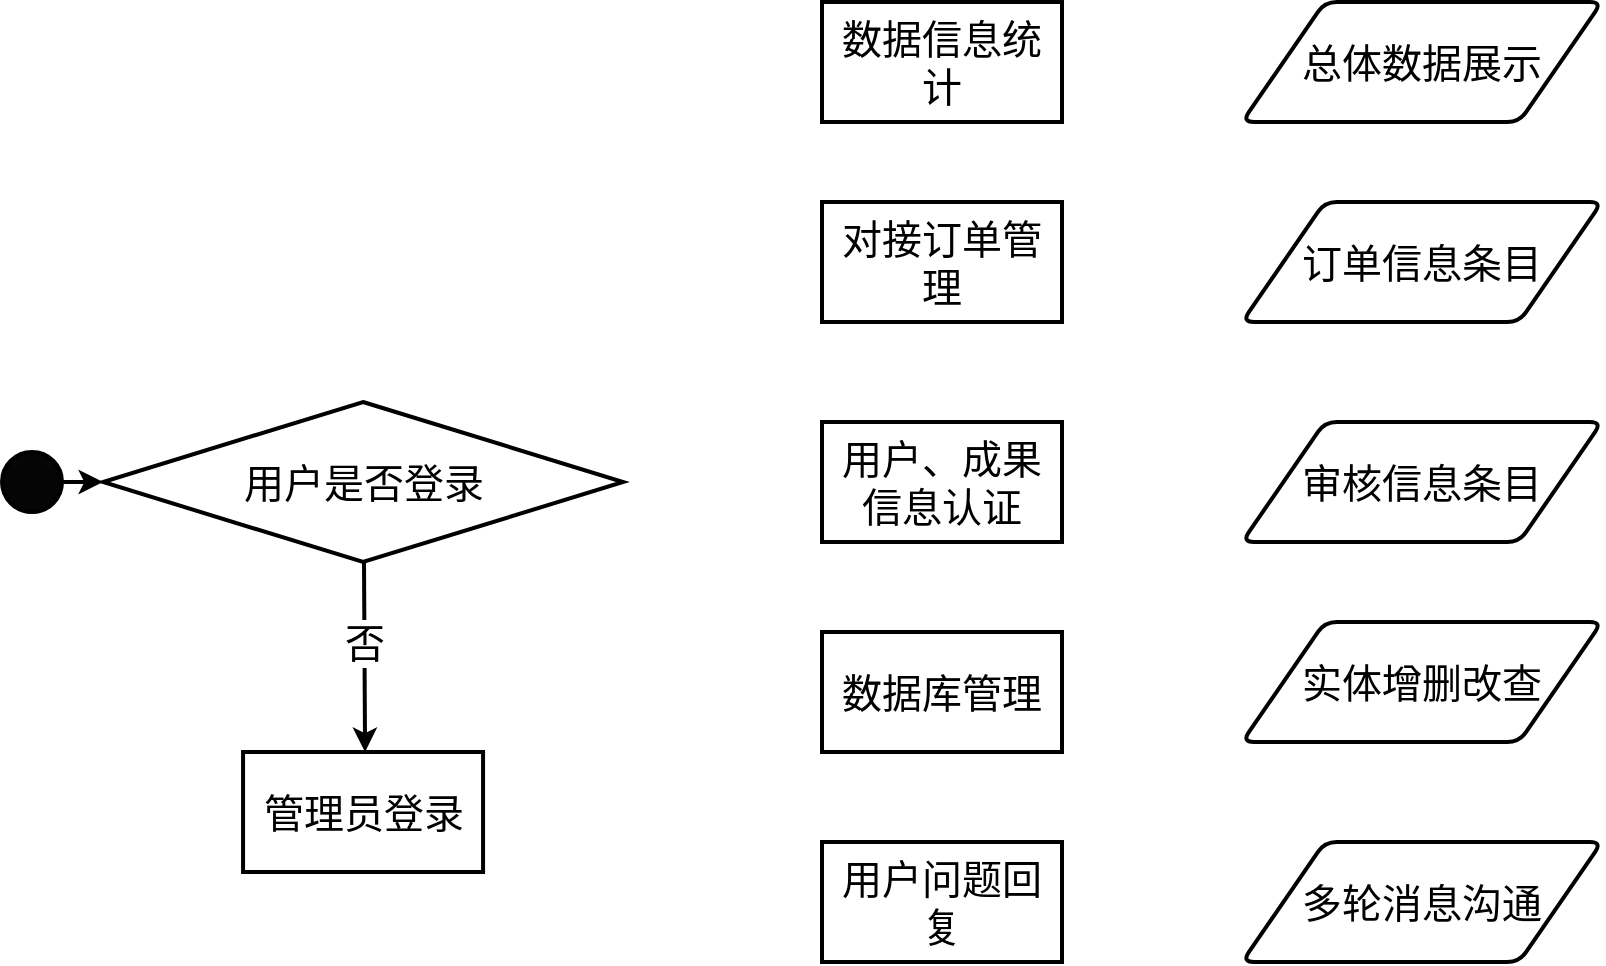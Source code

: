 <mxfile version="24.1.0" type="github">
  <diagram id="6a731a19-8d31-9384-78a2-239565b7b9f0" name="Page-1">
    <mxGraphModel dx="1183" dy="841" grid="1" gridSize="10" guides="1" tooltips="1" connect="1" arrows="1" fold="1" page="1" pageScale="1" pageWidth="1169" pageHeight="827" background="none" math="0" shadow="0">
      <root>
        <mxCell id="0" />
        <mxCell id="1" parent="0" />
        <mxCell id="N_Z27FUm-L29HuMscnK1-55" value="" style="ellipse;whiteSpace=wrap;html=1;aspect=fixed;fillColor=#050505;strokeWidth=2;spacing=2;fontSize=20;fontColor=default;labelBackgroundColor=none;horizontal=1;" vertex="1" parent="1">
          <mxGeometry x="20" y="705" width="30" height="30" as="geometry" />
        </mxCell>
        <mxCell id="N_Z27FUm-L29HuMscnK1-57" value="&lt;font style=&quot;font-size: 20px;&quot;&gt;用户是否登录&lt;/font&gt;" style="rhombus;whiteSpace=wrap;html=1;strokeWidth=2;spacing=2;fontSize=20;fontColor=default;labelBackgroundColor=none;horizontal=1;" vertex="1" parent="1">
          <mxGeometry x="70.53" y="680" width="260" height="80" as="geometry" />
        </mxCell>
        <mxCell id="N_Z27FUm-L29HuMscnK1-58" value="" style="group;strokeWidth=2;spacing=2;fontSize=20;fontColor=default;labelBackgroundColor=none;horizontal=1;" vertex="1" connectable="0" parent="1">
          <mxGeometry x="140.53" y="855" width="120" height="60" as="geometry" />
        </mxCell>
        <mxCell id="N_Z27FUm-L29HuMscnK1-59" value="&lt;font style=&quot;font-size: 20px;&quot;&gt;管理员登录&lt;/font&gt;" style="rounded=0;whiteSpace=wrap;html=1;strokeWidth=2;spacing=2;fontSize=20;fontColor=default;labelBackgroundColor=none;horizontal=1;" vertex="1" parent="N_Z27FUm-L29HuMscnK1-58">
          <mxGeometry width="120" height="60" as="geometry" />
        </mxCell>
        <mxCell id="N_Z27FUm-L29HuMscnK1-60" value="" style="endArrow=classic;html=1;rounded=0;entryX=0.5;entryY=0;entryDx=0;entryDy=0;strokeWidth=2;spacing=2;fontSize=20;fontColor=default;labelBackgroundColor=none;horizontal=1;" edge="1" parent="1">
          <mxGeometry width="50" height="50" relative="1" as="geometry">
            <mxPoint x="201" y="760" as="sourcePoint" />
            <mxPoint x="201.53" y="855" as="targetPoint" />
          </mxGeometry>
        </mxCell>
        <mxCell id="N_Z27FUm-L29HuMscnK1-61" value="否" style="edgeLabel;html=1;align=center;verticalAlign=middle;resizable=0;points=[];fontSize=20;" vertex="1" connectable="0" parent="N_Z27FUm-L29HuMscnK1-60">
          <mxGeometry x="-0.162" relative="1" as="geometry">
            <mxPoint as="offset" />
          </mxGeometry>
        </mxCell>
        <mxCell id="N_Z27FUm-L29HuMscnK1-62" value="" style="endArrow=classic;html=1;rounded=0;exitX=1;exitY=0.5;exitDx=0;exitDy=0;entryX=0;entryY=0.5;entryDx=0;entryDy=0;strokeWidth=2;spacing=2;fontSize=20;fontColor=default;labelBackgroundColor=none;horizontal=1;" edge="1" parent="1" source="N_Z27FUm-L29HuMscnK1-55" target="N_Z27FUm-L29HuMscnK1-57">
          <mxGeometry width="50" height="50" relative="1" as="geometry">
            <mxPoint x="340.53" y="870" as="sourcePoint" />
            <mxPoint x="390.53" y="820" as="targetPoint" />
          </mxGeometry>
        </mxCell>
        <mxCell id="N_Z27FUm-L29HuMscnK1-63" value="" style="group;strokeWidth=2;spacing=2;fontSize=20;fontColor=default;labelBackgroundColor=none;horizontal=1;" vertex="1" connectable="0" parent="1">
          <mxGeometry x="430" y="690" width="120" height="60" as="geometry" />
        </mxCell>
        <mxCell id="N_Z27FUm-L29HuMscnK1-64" value="&lt;font style=&quot;font-size: 20px;&quot;&gt;用户、成果信息认证&lt;/font&gt;" style="rounded=0;whiteSpace=wrap;html=1;strokeWidth=2;spacing=2;fontSize=20;fontColor=default;labelBackgroundColor=none;horizontal=1;" vertex="1" parent="N_Z27FUm-L29HuMscnK1-63">
          <mxGeometry width="120" height="60" as="geometry" />
        </mxCell>
        <mxCell id="N_Z27FUm-L29HuMscnK1-65" value="" style="group;strokeWidth=2;spacing=2;fontSize=20;fontColor=default;labelBackgroundColor=none;horizontal=1;" vertex="1" connectable="0" parent="1">
          <mxGeometry x="430" y="580" width="120" height="60" as="geometry" />
        </mxCell>
        <mxCell id="N_Z27FUm-L29HuMscnK1-66" value="&lt;font style=&quot;font-size: 20px;&quot;&gt;对接订单管理&lt;/font&gt;" style="rounded=0;whiteSpace=wrap;html=1;strokeWidth=2;spacing=2;fontSize=20;fontColor=default;labelBackgroundColor=none;horizontal=1;" vertex="1" parent="N_Z27FUm-L29HuMscnK1-65">
          <mxGeometry width="120" height="60" as="geometry" />
        </mxCell>
        <mxCell id="N_Z27FUm-L29HuMscnK1-67" value="" style="group;strokeWidth=2;spacing=2;fontSize=20;fontColor=default;labelBackgroundColor=none;horizontal=1;" vertex="1" connectable="0" parent="1">
          <mxGeometry x="430" y="480" width="120" height="60" as="geometry" />
        </mxCell>
        <mxCell id="N_Z27FUm-L29HuMscnK1-68" value="&lt;font style=&quot;font-size: 20px;&quot;&gt;数据信息统计&lt;/font&gt;" style="rounded=0;whiteSpace=wrap;html=1;strokeWidth=2;spacing=2;fontSize=20;fontColor=default;labelBackgroundColor=none;horizontal=1;" vertex="1" parent="N_Z27FUm-L29HuMscnK1-67">
          <mxGeometry width="120" height="60" as="geometry" />
        </mxCell>
        <mxCell id="N_Z27FUm-L29HuMscnK1-71" value="总体数据展示" style="shape=parallelogram;html=1;strokeWidth=2;perimeter=parallelogramPerimeter;whiteSpace=wrap;rounded=1;arcSize=12;size=0.23;fontSize=20;" vertex="1" parent="1">
          <mxGeometry x="640" y="480" width="180" height="60" as="geometry" />
        </mxCell>
        <mxCell id="N_Z27FUm-L29HuMscnK1-72" value="订单信息条目" style="shape=parallelogram;html=1;strokeWidth=2;perimeter=parallelogramPerimeter;whiteSpace=wrap;rounded=1;arcSize=12;size=0.23;fontSize=20;" vertex="1" parent="1">
          <mxGeometry x="640" y="580" width="180" height="60" as="geometry" />
        </mxCell>
        <mxCell id="N_Z27FUm-L29HuMscnK1-73" value="多轮消息沟通" style="shape=parallelogram;html=1;strokeWidth=2;perimeter=parallelogramPerimeter;whiteSpace=wrap;rounded=1;arcSize=12;size=0.23;fontSize=20;" vertex="1" parent="1">
          <mxGeometry x="640" y="900" width="180" height="60" as="geometry" />
        </mxCell>
        <mxCell id="N_Z27FUm-L29HuMscnK1-74" value="审核信息条目" style="shape=parallelogram;html=1;strokeWidth=2;perimeter=parallelogramPerimeter;whiteSpace=wrap;rounded=1;arcSize=12;size=0.23;fontSize=20;" vertex="1" parent="1">
          <mxGeometry x="640" y="690" width="180" height="60" as="geometry" />
        </mxCell>
        <mxCell id="N_Z27FUm-L29HuMscnK1-75" value="实体增删改查" style="shape=parallelogram;html=1;strokeWidth=2;perimeter=parallelogramPerimeter;whiteSpace=wrap;rounded=1;arcSize=12;size=0.23;fontSize=20;" vertex="1" parent="1">
          <mxGeometry x="640" y="790" width="180" height="60" as="geometry" />
        </mxCell>
        <mxCell id="N_Z27FUm-L29HuMscnK1-76" value="" style="group;strokeWidth=2;spacing=2;fontSize=20;fontColor=default;labelBackgroundColor=none;horizontal=1;" vertex="1" connectable="0" parent="1">
          <mxGeometry x="430" y="795" width="120" height="60" as="geometry" />
        </mxCell>
        <mxCell id="N_Z27FUm-L29HuMscnK1-77" value="&lt;font style=&quot;font-size: 20px;&quot;&gt;数据库管理&lt;/font&gt;" style="rounded=0;whiteSpace=wrap;html=1;strokeWidth=2;spacing=2;fontSize=20;fontColor=default;labelBackgroundColor=none;horizontal=1;" vertex="1" parent="N_Z27FUm-L29HuMscnK1-76">
          <mxGeometry width="120" height="60" as="geometry" />
        </mxCell>
        <mxCell id="N_Z27FUm-L29HuMscnK1-78" value="" style="group;strokeWidth=2;spacing=2;fontSize=20;fontColor=default;labelBackgroundColor=none;horizontal=1;" vertex="1" connectable="0" parent="1">
          <mxGeometry x="430" y="900" width="120" height="60" as="geometry" />
        </mxCell>
        <mxCell id="N_Z27FUm-L29HuMscnK1-79" value="&lt;font style=&quot;font-size: 20px;&quot;&gt;用户问题回复&lt;/font&gt;" style="rounded=0;whiteSpace=wrap;html=1;strokeWidth=2;spacing=2;fontSize=20;fontColor=default;labelBackgroundColor=none;horizontal=1;" vertex="1" parent="N_Z27FUm-L29HuMscnK1-78">
          <mxGeometry width="120" height="60" as="geometry" />
        </mxCell>
      </root>
    </mxGraphModel>
  </diagram>
</mxfile>
